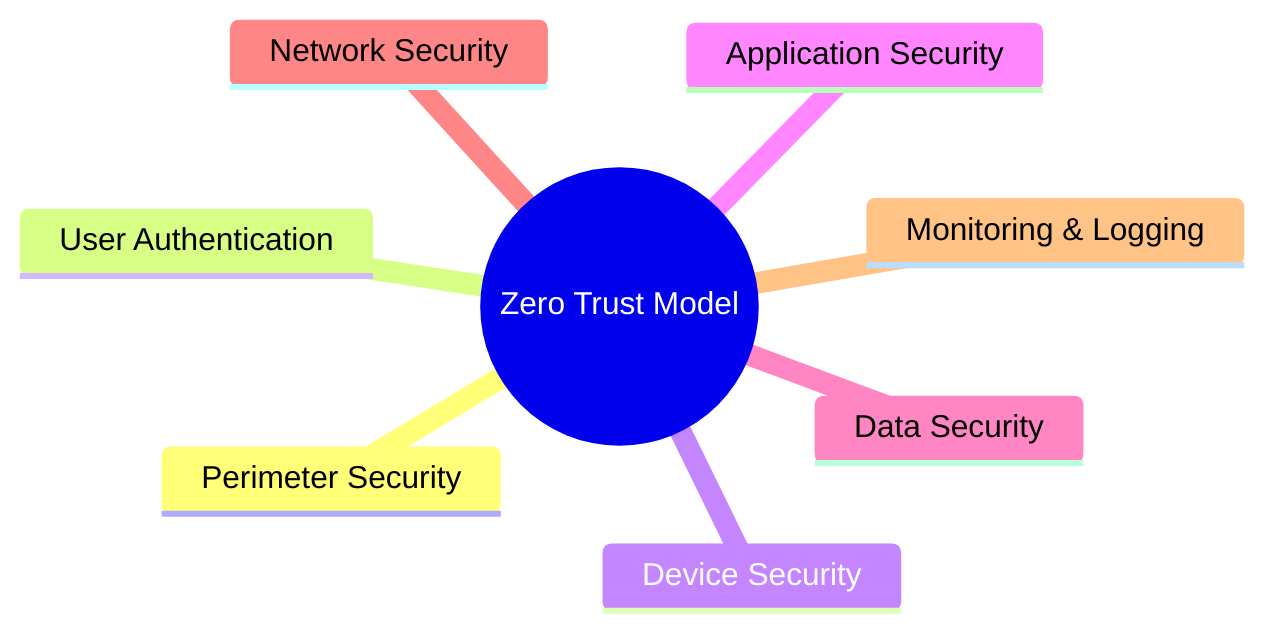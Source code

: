 mindmap
root((Zero Trust Model))
  Perimeter Security
  User Authentication
  Device Security
  Application Security
  Data Security
  Network Security
  Monitoring & Logging